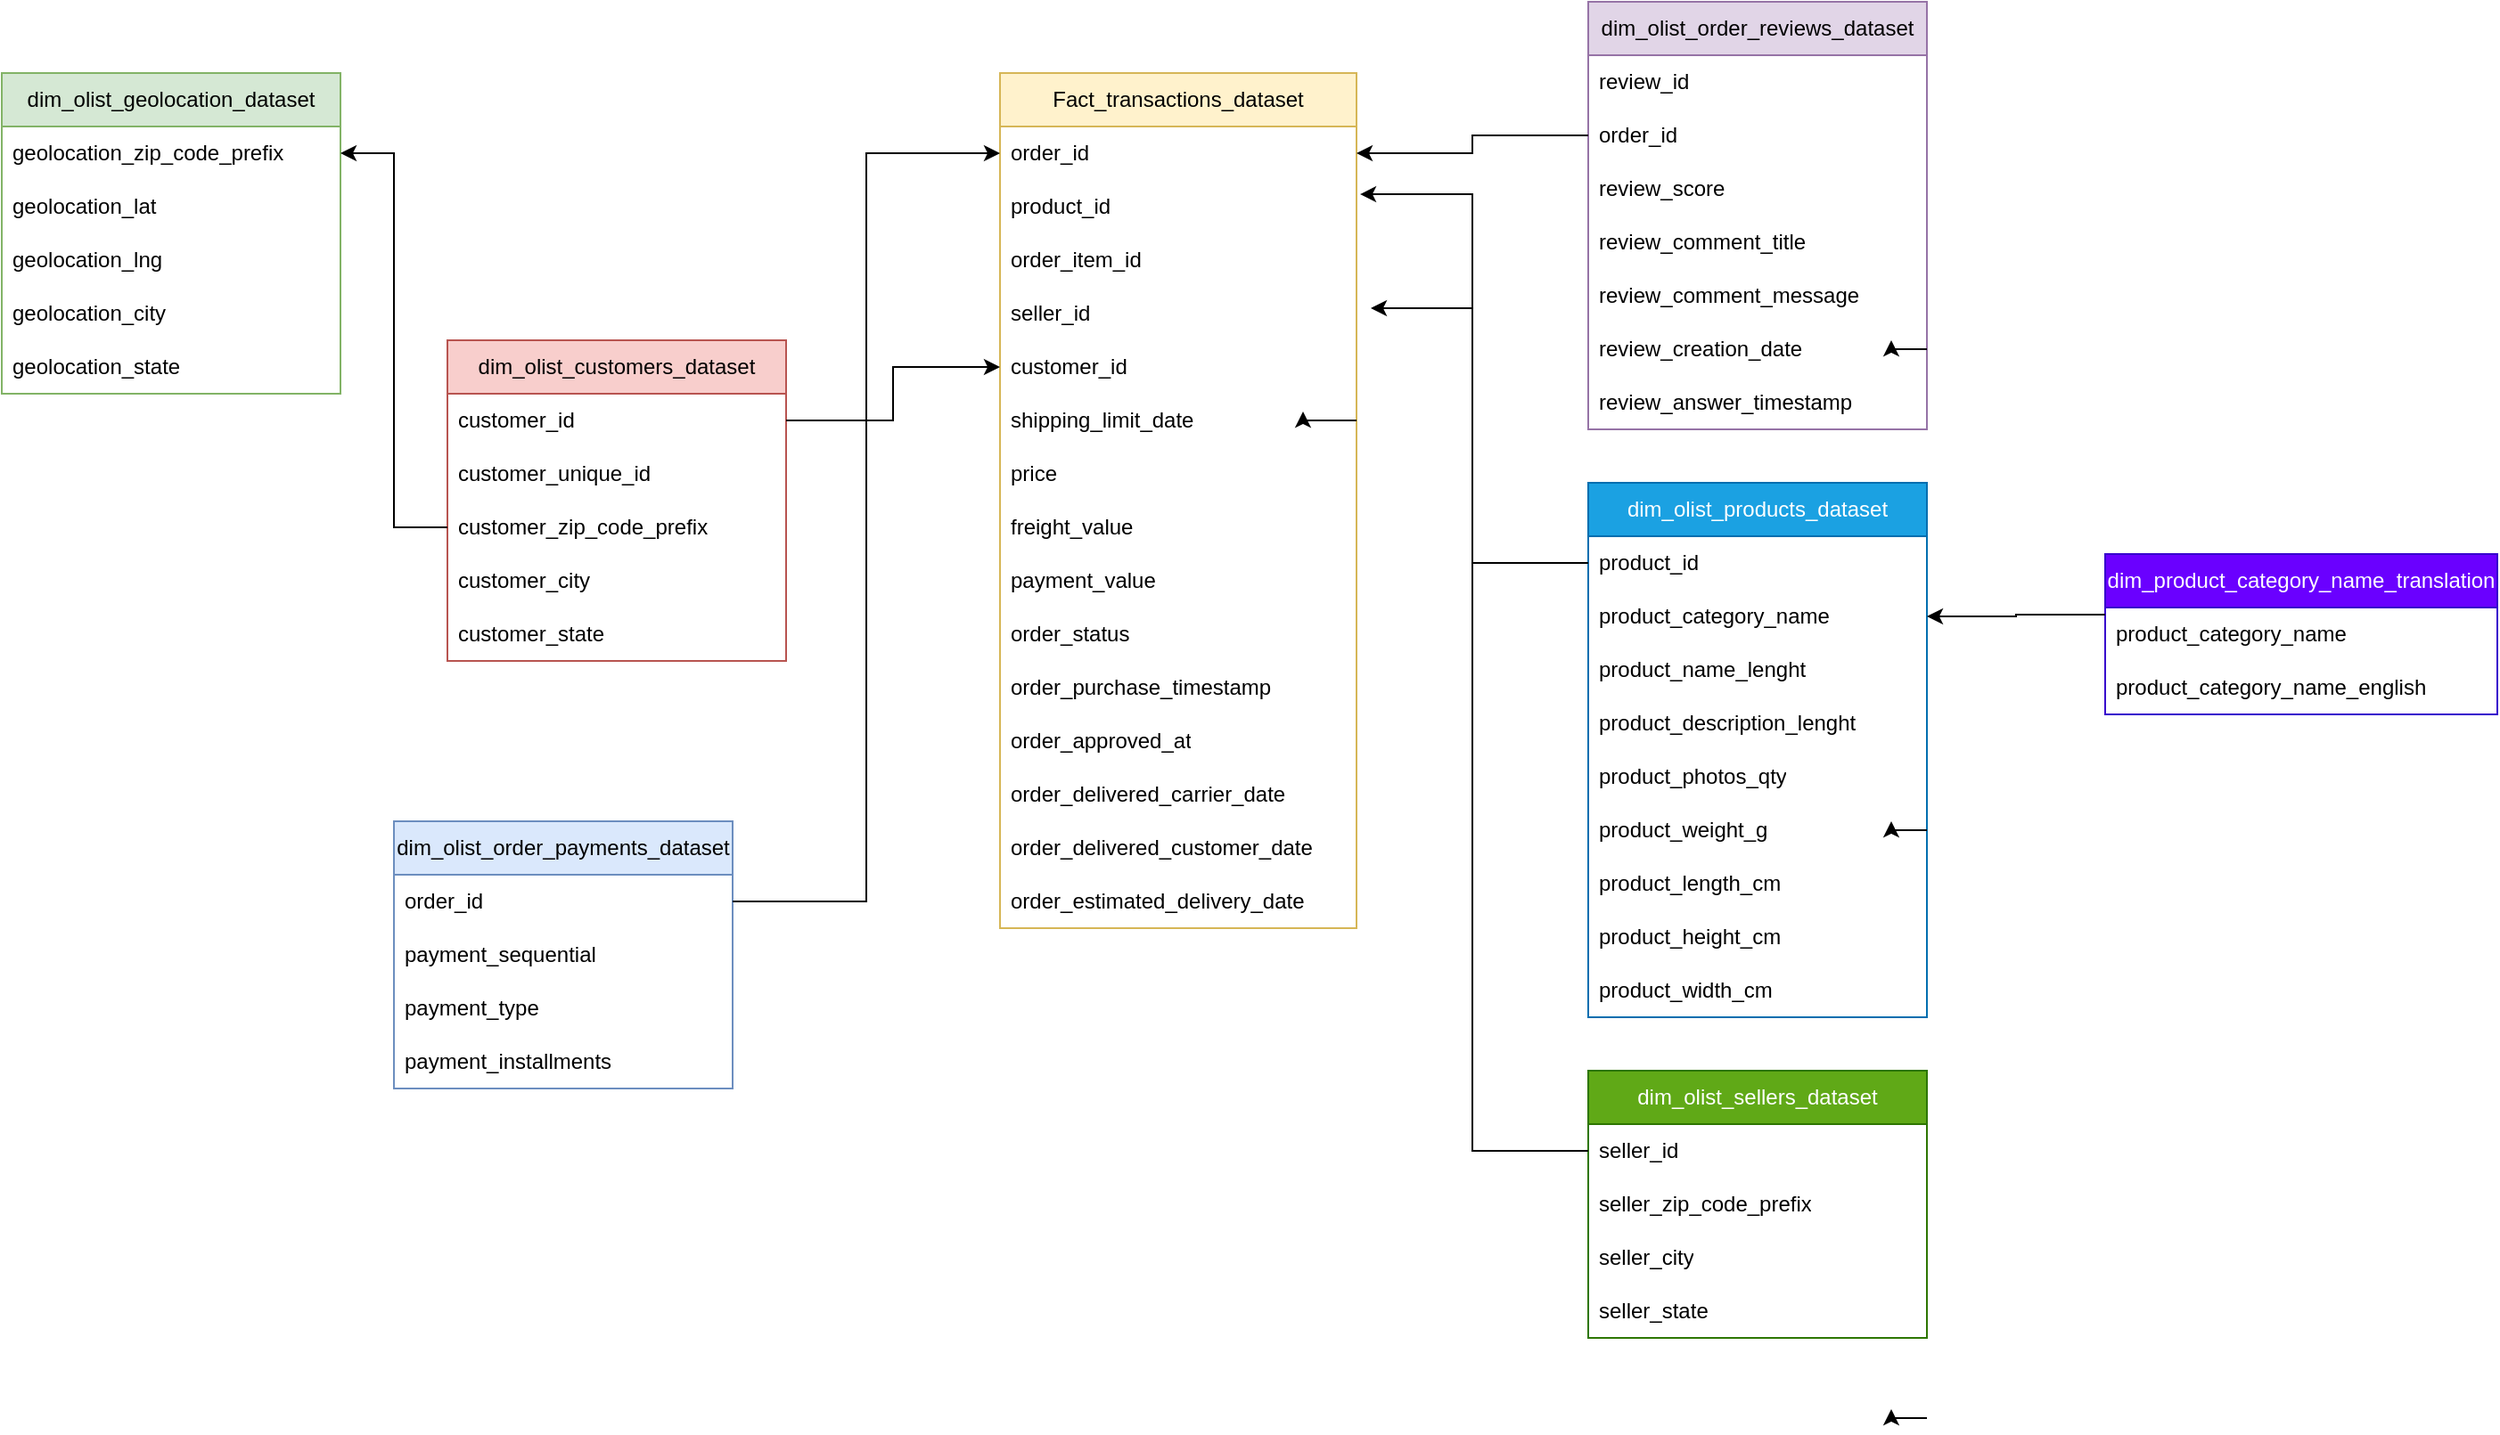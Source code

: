 <mxfile version="26.0.11">
  <diagram name="Page-1" id="9f46799a-70d6-7492-0946-bef42562c5a5">
    <mxGraphModel dx="2534" dy="772" grid="1" gridSize="10" guides="1" tooltips="1" connect="1" arrows="1" fold="1" page="1" pageScale="1" pageWidth="1100" pageHeight="850" background="none" math="0" shadow="0">
      <root>
        <mxCell id="0" />
        <mxCell id="1" parent="0" />
        <mxCell id="GyuDKmuhKBEgZ01W5toG-1" value="Fact_transactions_dataset" style="swimlane;fontStyle=0;childLayout=stackLayout;horizontal=1;startSize=30;horizontalStack=0;resizeParent=1;resizeParentMax=0;resizeLast=0;collapsible=1;marginBottom=0;whiteSpace=wrap;html=1;fillColor=#fff2cc;strokeColor=#d6b656;" vertex="1" parent="1">
          <mxGeometry x="470" y="60" width="200" height="480" as="geometry" />
        </mxCell>
        <mxCell id="GyuDKmuhKBEgZ01W5toG-2" value="order_id" style="text;strokeColor=none;fillColor=none;align=left;verticalAlign=middle;spacingLeft=4;spacingRight=4;overflow=hidden;points=[[0,0.5],[1,0.5]];portConstraint=eastwest;rotatable=0;whiteSpace=wrap;html=1;" vertex="1" parent="GyuDKmuhKBEgZ01W5toG-1">
          <mxGeometry y="30" width="200" height="30" as="geometry" />
        </mxCell>
        <mxCell id="GyuDKmuhKBEgZ01W5toG-3" value="product_id" style="text;strokeColor=none;fillColor=none;align=left;verticalAlign=middle;spacingLeft=4;spacingRight=4;overflow=hidden;points=[[0,0.5],[1,0.5]];portConstraint=eastwest;rotatable=0;whiteSpace=wrap;html=1;" vertex="1" parent="GyuDKmuhKBEgZ01W5toG-1">
          <mxGeometry y="60" width="200" height="30" as="geometry" />
        </mxCell>
        <mxCell id="GyuDKmuhKBEgZ01W5toG-4" value="order_item_id" style="text;strokeColor=none;fillColor=none;align=left;verticalAlign=middle;spacingLeft=4;spacingRight=4;overflow=hidden;points=[[0,0.5],[1,0.5]];portConstraint=eastwest;rotatable=0;whiteSpace=wrap;html=1;" vertex="1" parent="GyuDKmuhKBEgZ01W5toG-1">
          <mxGeometry y="90" width="200" height="30" as="geometry" />
        </mxCell>
        <mxCell id="GyuDKmuhKBEgZ01W5toG-5" value="seller_id" style="text;strokeColor=none;fillColor=none;align=left;verticalAlign=middle;spacingLeft=4;spacingRight=4;overflow=hidden;points=[[0,0.5],[1,0.5]];portConstraint=eastwest;rotatable=0;whiteSpace=wrap;html=1;" vertex="1" parent="GyuDKmuhKBEgZ01W5toG-1">
          <mxGeometry y="120" width="200" height="30" as="geometry" />
        </mxCell>
        <mxCell id="GyuDKmuhKBEgZ01W5toG-6" value="customer_id" style="text;strokeColor=none;fillColor=none;align=left;verticalAlign=middle;spacingLeft=4;spacingRight=4;overflow=hidden;points=[[0,0.5],[1,0.5]];portConstraint=eastwest;rotatable=0;whiteSpace=wrap;html=1;" vertex="1" parent="GyuDKmuhKBEgZ01W5toG-1">
          <mxGeometry y="150" width="200" height="30" as="geometry" />
        </mxCell>
        <mxCell id="GyuDKmuhKBEgZ01W5toG-17" style="edgeStyle=orthogonalEdgeStyle;rounded=0;orthogonalLoop=1;jettySize=auto;html=1;exitX=1;exitY=0.5;exitDx=0;exitDy=0;" edge="1" parent="GyuDKmuhKBEgZ01W5toG-1" source="GyuDKmuhKBEgZ01W5toG-7">
          <mxGeometry relative="1" as="geometry">
            <mxPoint x="170" y="190" as="targetPoint" />
          </mxGeometry>
        </mxCell>
        <mxCell id="GyuDKmuhKBEgZ01W5toG-7" value="shipping_limit_date" style="text;strokeColor=none;fillColor=none;align=left;verticalAlign=middle;spacingLeft=4;spacingRight=4;overflow=hidden;points=[[0,0.5],[1,0.5]];portConstraint=eastwest;rotatable=0;whiteSpace=wrap;html=1;" vertex="1" parent="GyuDKmuhKBEgZ01W5toG-1">
          <mxGeometry y="180" width="200" height="30" as="geometry" />
        </mxCell>
        <mxCell id="GyuDKmuhKBEgZ01W5toG-8" value="price" style="text;strokeColor=none;fillColor=none;align=left;verticalAlign=middle;spacingLeft=4;spacingRight=4;overflow=hidden;points=[[0,0.5],[1,0.5]];portConstraint=eastwest;rotatable=0;whiteSpace=wrap;html=1;" vertex="1" parent="GyuDKmuhKBEgZ01W5toG-1">
          <mxGeometry y="210" width="200" height="30" as="geometry" />
        </mxCell>
        <mxCell id="GyuDKmuhKBEgZ01W5toG-9" value="freight_value" style="text;strokeColor=none;fillColor=none;align=left;verticalAlign=middle;spacingLeft=4;spacingRight=4;overflow=hidden;points=[[0,0.5],[1,0.5]];portConstraint=eastwest;rotatable=0;whiteSpace=wrap;html=1;" vertex="1" parent="GyuDKmuhKBEgZ01W5toG-1">
          <mxGeometry y="240" width="200" height="30" as="geometry" />
        </mxCell>
        <mxCell id="GyuDKmuhKBEgZ01W5toG-10" value="payment_value" style="text;strokeColor=none;fillColor=none;align=left;verticalAlign=middle;spacingLeft=4;spacingRight=4;overflow=hidden;points=[[0,0.5],[1,0.5]];portConstraint=eastwest;rotatable=0;whiteSpace=wrap;html=1;" vertex="1" parent="GyuDKmuhKBEgZ01W5toG-1">
          <mxGeometry y="270" width="200" height="30" as="geometry" />
        </mxCell>
        <mxCell id="GyuDKmuhKBEgZ01W5toG-11" value="order_status" style="text;strokeColor=none;fillColor=none;align=left;verticalAlign=middle;spacingLeft=4;spacingRight=4;overflow=hidden;points=[[0,0.5],[1,0.5]];portConstraint=eastwest;rotatable=0;whiteSpace=wrap;html=1;" vertex="1" parent="GyuDKmuhKBEgZ01W5toG-1">
          <mxGeometry y="300" width="200" height="30" as="geometry" />
        </mxCell>
        <mxCell id="GyuDKmuhKBEgZ01W5toG-12" value="order_purchase_timestamp" style="text;strokeColor=none;fillColor=none;align=left;verticalAlign=middle;spacingLeft=4;spacingRight=4;overflow=hidden;points=[[0,0.5],[1,0.5]];portConstraint=eastwest;rotatable=0;whiteSpace=wrap;html=1;" vertex="1" parent="GyuDKmuhKBEgZ01W5toG-1">
          <mxGeometry y="330" width="200" height="30" as="geometry" />
        </mxCell>
        <mxCell id="GyuDKmuhKBEgZ01W5toG-13" value="order_approved_at" style="text;strokeColor=none;fillColor=none;align=left;verticalAlign=middle;spacingLeft=4;spacingRight=4;overflow=hidden;points=[[0,0.5],[1,0.5]];portConstraint=eastwest;rotatable=0;whiteSpace=wrap;html=1;" vertex="1" parent="GyuDKmuhKBEgZ01W5toG-1">
          <mxGeometry y="360" width="200" height="30" as="geometry" />
        </mxCell>
        <mxCell id="GyuDKmuhKBEgZ01W5toG-14" value="order_delivered_carrier_date" style="text;strokeColor=none;fillColor=none;align=left;verticalAlign=middle;spacingLeft=4;spacingRight=4;overflow=hidden;points=[[0,0.5],[1,0.5]];portConstraint=eastwest;rotatable=0;whiteSpace=wrap;html=1;" vertex="1" parent="GyuDKmuhKBEgZ01W5toG-1">
          <mxGeometry y="390" width="200" height="30" as="geometry" />
        </mxCell>
        <mxCell id="GyuDKmuhKBEgZ01W5toG-15" value="order_delivered_customer_date" style="text;strokeColor=none;fillColor=none;align=left;verticalAlign=middle;spacingLeft=4;spacingRight=4;overflow=hidden;points=[[0,0.5],[1,0.5]];portConstraint=eastwest;rotatable=0;whiteSpace=wrap;html=1;" vertex="1" parent="GyuDKmuhKBEgZ01W5toG-1">
          <mxGeometry y="420" width="200" height="30" as="geometry" />
        </mxCell>
        <mxCell id="GyuDKmuhKBEgZ01W5toG-16" value="order_estimated_delivery_date" style="text;strokeColor=none;fillColor=none;align=left;verticalAlign=middle;spacingLeft=4;spacingRight=4;overflow=hidden;points=[[0,0.5],[1,0.5]];portConstraint=eastwest;rotatable=0;whiteSpace=wrap;html=1;" vertex="1" parent="GyuDKmuhKBEgZ01W5toG-1">
          <mxGeometry y="450" width="200" height="30" as="geometry" />
        </mxCell>
        <mxCell id="GyuDKmuhKBEgZ01W5toG-18" value="dim_olist_customers_dataset" style="swimlane;fontStyle=0;childLayout=stackLayout;horizontal=1;startSize=30;horizontalStack=0;resizeParent=1;resizeParentMax=0;resizeLast=0;collapsible=1;marginBottom=0;whiteSpace=wrap;html=1;fillColor=#f8cecc;strokeColor=#b85450;" vertex="1" parent="1">
          <mxGeometry x="160" y="210" width="190" height="180" as="geometry" />
        </mxCell>
        <mxCell id="GyuDKmuhKBEgZ01W5toG-19" value="customer_id" style="text;strokeColor=none;fillColor=none;align=left;verticalAlign=middle;spacingLeft=4;spacingRight=4;overflow=hidden;points=[[0,0.5],[1,0.5]];portConstraint=eastwest;rotatable=0;whiteSpace=wrap;html=1;" vertex="1" parent="GyuDKmuhKBEgZ01W5toG-18">
          <mxGeometry y="30" width="190" height="30" as="geometry" />
        </mxCell>
        <mxCell id="GyuDKmuhKBEgZ01W5toG-20" value="customer_unique_id" style="text;strokeColor=none;fillColor=none;align=left;verticalAlign=middle;spacingLeft=4;spacingRight=4;overflow=hidden;points=[[0,0.5],[1,0.5]];portConstraint=eastwest;rotatable=0;whiteSpace=wrap;html=1;" vertex="1" parent="GyuDKmuhKBEgZ01W5toG-18">
          <mxGeometry y="60" width="190" height="30" as="geometry" />
        </mxCell>
        <mxCell id="GyuDKmuhKBEgZ01W5toG-21" value="customer_zip_code_prefix" style="text;strokeColor=none;fillColor=none;align=left;verticalAlign=middle;spacingLeft=4;spacingRight=4;overflow=hidden;points=[[0,0.5],[1,0.5]];portConstraint=eastwest;rotatable=0;whiteSpace=wrap;html=1;" vertex="1" parent="GyuDKmuhKBEgZ01W5toG-18">
          <mxGeometry y="90" width="190" height="30" as="geometry" />
        </mxCell>
        <mxCell id="GyuDKmuhKBEgZ01W5toG-22" value="customer_city" style="text;strokeColor=none;fillColor=none;align=left;verticalAlign=middle;spacingLeft=4;spacingRight=4;overflow=hidden;points=[[0,0.5],[1,0.5]];portConstraint=eastwest;rotatable=0;whiteSpace=wrap;html=1;" vertex="1" parent="GyuDKmuhKBEgZ01W5toG-18">
          <mxGeometry y="120" width="190" height="30" as="geometry" />
        </mxCell>
        <mxCell id="GyuDKmuhKBEgZ01W5toG-23" value="customer_state" style="text;strokeColor=none;fillColor=none;align=left;verticalAlign=middle;spacingLeft=4;spacingRight=4;overflow=hidden;points=[[0,0.5],[1,0.5]];portConstraint=eastwest;rotatable=0;whiteSpace=wrap;html=1;" vertex="1" parent="GyuDKmuhKBEgZ01W5toG-18">
          <mxGeometry y="150" width="190" height="30" as="geometry" />
        </mxCell>
        <mxCell id="GyuDKmuhKBEgZ01W5toG-35" value="dim_olist_geolocation_dataset" style="swimlane;fontStyle=0;childLayout=stackLayout;horizontal=1;startSize=30;horizontalStack=0;resizeParent=1;resizeParentMax=0;resizeLast=0;collapsible=1;marginBottom=0;whiteSpace=wrap;html=1;fillColor=#d5e8d4;strokeColor=#82b366;" vertex="1" parent="1">
          <mxGeometry x="-90" y="60" width="190" height="180" as="geometry" />
        </mxCell>
        <mxCell id="GyuDKmuhKBEgZ01W5toG-36" value="geolocation_zip_code_prefix" style="text;strokeColor=none;fillColor=none;align=left;verticalAlign=middle;spacingLeft=4;spacingRight=4;overflow=hidden;points=[[0,0.5],[1,0.5]];portConstraint=eastwest;rotatable=0;whiteSpace=wrap;html=1;" vertex="1" parent="GyuDKmuhKBEgZ01W5toG-35">
          <mxGeometry y="30" width="190" height="30" as="geometry" />
        </mxCell>
        <mxCell id="GyuDKmuhKBEgZ01W5toG-37" value="geolocation_lat" style="text;strokeColor=none;fillColor=none;align=left;verticalAlign=middle;spacingLeft=4;spacingRight=4;overflow=hidden;points=[[0,0.5],[1,0.5]];portConstraint=eastwest;rotatable=0;whiteSpace=wrap;html=1;" vertex="1" parent="GyuDKmuhKBEgZ01W5toG-35">
          <mxGeometry y="60" width="190" height="30" as="geometry" />
        </mxCell>
        <mxCell id="GyuDKmuhKBEgZ01W5toG-38" value="geolocation_lng" style="text;strokeColor=none;fillColor=none;align=left;verticalAlign=middle;spacingLeft=4;spacingRight=4;overflow=hidden;points=[[0,0.5],[1,0.5]];portConstraint=eastwest;rotatable=0;whiteSpace=wrap;html=1;" vertex="1" parent="GyuDKmuhKBEgZ01W5toG-35">
          <mxGeometry y="90" width="190" height="30" as="geometry" />
        </mxCell>
        <mxCell id="GyuDKmuhKBEgZ01W5toG-39" value="geolocation_city" style="text;strokeColor=none;fillColor=none;align=left;verticalAlign=middle;spacingLeft=4;spacingRight=4;overflow=hidden;points=[[0,0.5],[1,0.5]];portConstraint=eastwest;rotatable=0;whiteSpace=wrap;html=1;" vertex="1" parent="GyuDKmuhKBEgZ01W5toG-35">
          <mxGeometry y="120" width="190" height="30" as="geometry" />
        </mxCell>
        <mxCell id="GyuDKmuhKBEgZ01W5toG-40" value="geolocation_state" style="text;strokeColor=none;fillColor=none;align=left;verticalAlign=middle;spacingLeft=4;spacingRight=4;overflow=hidden;points=[[0,0.5],[1,0.5]];portConstraint=eastwest;rotatable=0;whiteSpace=wrap;html=1;" vertex="1" parent="GyuDKmuhKBEgZ01W5toG-35">
          <mxGeometry y="150" width="190" height="30" as="geometry" />
        </mxCell>
        <mxCell id="GyuDKmuhKBEgZ01W5toG-49" value="dim_olist_order_payments_dataset" style="swimlane;fontStyle=0;childLayout=stackLayout;horizontal=1;startSize=30;horizontalStack=0;resizeParent=1;resizeParentMax=0;resizeLast=0;collapsible=1;marginBottom=0;whiteSpace=wrap;html=1;fillColor=#dae8fc;strokeColor=#6c8ebf;" vertex="1" parent="1">
          <mxGeometry x="130" y="480" width="190" height="150" as="geometry" />
        </mxCell>
        <mxCell id="GyuDKmuhKBEgZ01W5toG-50" value="order_id" style="text;strokeColor=none;fillColor=none;align=left;verticalAlign=middle;spacingLeft=4;spacingRight=4;overflow=hidden;points=[[0,0.5],[1,0.5]];portConstraint=eastwest;rotatable=0;whiteSpace=wrap;html=1;" vertex="1" parent="GyuDKmuhKBEgZ01W5toG-49">
          <mxGeometry y="30" width="190" height="30" as="geometry" />
        </mxCell>
        <mxCell id="GyuDKmuhKBEgZ01W5toG-51" value="payment_sequential" style="text;strokeColor=none;fillColor=none;align=left;verticalAlign=middle;spacingLeft=4;spacingRight=4;overflow=hidden;points=[[0,0.5],[1,0.5]];portConstraint=eastwest;rotatable=0;whiteSpace=wrap;html=1;" vertex="1" parent="GyuDKmuhKBEgZ01W5toG-49">
          <mxGeometry y="60" width="190" height="30" as="geometry" />
        </mxCell>
        <mxCell id="GyuDKmuhKBEgZ01W5toG-52" value="payment_type" style="text;strokeColor=none;fillColor=none;align=left;verticalAlign=middle;spacingLeft=4;spacingRight=4;overflow=hidden;points=[[0,0.5],[1,0.5]];portConstraint=eastwest;rotatable=0;whiteSpace=wrap;html=1;" vertex="1" parent="GyuDKmuhKBEgZ01W5toG-49">
          <mxGeometry y="90" width="190" height="30" as="geometry" />
        </mxCell>
        <mxCell id="GyuDKmuhKBEgZ01W5toG-53" value="payment_installments" style="text;strokeColor=none;fillColor=none;align=left;verticalAlign=middle;spacingLeft=4;spacingRight=4;overflow=hidden;points=[[0,0.5],[1,0.5]];portConstraint=eastwest;rotatable=0;whiteSpace=wrap;html=1;" vertex="1" parent="GyuDKmuhKBEgZ01W5toG-49">
          <mxGeometry y="120" width="190" height="30" as="geometry" />
        </mxCell>
        <mxCell id="GyuDKmuhKBEgZ01W5toG-63" value="dim_olist_order_reviews_dataset" style="swimlane;fontStyle=0;childLayout=stackLayout;horizontal=1;startSize=30;horizontalStack=0;resizeParent=1;resizeParentMax=0;resizeLast=0;collapsible=1;marginBottom=0;whiteSpace=wrap;html=1;fillColor=#e1d5e7;strokeColor=#9673a6;" vertex="1" parent="1">
          <mxGeometry x="800" y="20" width="190" height="240" as="geometry" />
        </mxCell>
        <mxCell id="GyuDKmuhKBEgZ01W5toG-64" value="review_id" style="text;strokeColor=none;fillColor=none;align=left;verticalAlign=middle;spacingLeft=4;spacingRight=4;overflow=hidden;points=[[0,0.5],[1,0.5]];portConstraint=eastwest;rotatable=0;whiteSpace=wrap;html=1;" vertex="1" parent="GyuDKmuhKBEgZ01W5toG-63">
          <mxGeometry y="30" width="190" height="30" as="geometry" />
        </mxCell>
        <mxCell id="GyuDKmuhKBEgZ01W5toG-65" value="order_id" style="text;strokeColor=none;fillColor=none;align=left;verticalAlign=middle;spacingLeft=4;spacingRight=4;overflow=hidden;points=[[0,0.5],[1,0.5]];portConstraint=eastwest;rotatable=0;whiteSpace=wrap;html=1;" vertex="1" parent="GyuDKmuhKBEgZ01W5toG-63">
          <mxGeometry y="60" width="190" height="30" as="geometry" />
        </mxCell>
        <mxCell id="GyuDKmuhKBEgZ01W5toG-66" value="review_score" style="text;strokeColor=none;fillColor=none;align=left;verticalAlign=middle;spacingLeft=4;spacingRight=4;overflow=hidden;points=[[0,0.5],[1,0.5]];portConstraint=eastwest;rotatable=0;whiteSpace=wrap;html=1;" vertex="1" parent="GyuDKmuhKBEgZ01W5toG-63">
          <mxGeometry y="90" width="190" height="30" as="geometry" />
        </mxCell>
        <mxCell id="GyuDKmuhKBEgZ01W5toG-67" value="review_comment_title" style="text;strokeColor=none;fillColor=none;align=left;verticalAlign=middle;spacingLeft=4;spacingRight=4;overflow=hidden;points=[[0,0.5],[1,0.5]];portConstraint=eastwest;rotatable=0;whiteSpace=wrap;html=1;" vertex="1" parent="GyuDKmuhKBEgZ01W5toG-63">
          <mxGeometry y="120" width="190" height="30" as="geometry" />
        </mxCell>
        <mxCell id="GyuDKmuhKBEgZ01W5toG-68" value="review_comment_message" style="text;strokeColor=none;fillColor=none;align=left;verticalAlign=middle;spacingLeft=4;spacingRight=4;overflow=hidden;points=[[0,0.5],[1,0.5]];portConstraint=eastwest;rotatable=0;whiteSpace=wrap;html=1;" vertex="1" parent="GyuDKmuhKBEgZ01W5toG-63">
          <mxGeometry y="150" width="190" height="30" as="geometry" />
        </mxCell>
        <mxCell id="GyuDKmuhKBEgZ01W5toG-69" style="edgeStyle=orthogonalEdgeStyle;rounded=0;orthogonalLoop=1;jettySize=auto;html=1;exitX=1;exitY=0.5;exitDx=0;exitDy=0;" edge="1" parent="GyuDKmuhKBEgZ01W5toG-63">
          <mxGeometry relative="1" as="geometry">
            <mxPoint x="170" y="190" as="targetPoint" />
            <mxPoint x="190" y="195" as="sourcePoint" />
          </mxGeometry>
        </mxCell>
        <mxCell id="GyuDKmuhKBEgZ01W5toG-70" value="review_creation_date" style="text;strokeColor=none;fillColor=none;align=left;verticalAlign=middle;spacingLeft=4;spacingRight=4;overflow=hidden;points=[[0,0.5],[1,0.5]];portConstraint=eastwest;rotatable=0;whiteSpace=wrap;html=1;" vertex="1" parent="GyuDKmuhKBEgZ01W5toG-63">
          <mxGeometry y="180" width="190" height="30" as="geometry" />
        </mxCell>
        <mxCell id="GyuDKmuhKBEgZ01W5toG-71" value="review_answer_timestamp" style="text;strokeColor=none;fillColor=none;align=left;verticalAlign=middle;spacingLeft=4;spacingRight=4;overflow=hidden;points=[[0,0.5],[1,0.5]];portConstraint=eastwest;rotatable=0;whiteSpace=wrap;html=1;" vertex="1" parent="GyuDKmuhKBEgZ01W5toG-63">
          <mxGeometry y="210" width="190" height="30" as="geometry" />
        </mxCell>
        <mxCell id="GyuDKmuhKBEgZ01W5toG-72" value="dim_olist_products_dataset" style="swimlane;fontStyle=0;childLayout=stackLayout;horizontal=1;startSize=30;horizontalStack=0;resizeParent=1;resizeParentMax=0;resizeLast=0;collapsible=1;marginBottom=0;whiteSpace=wrap;html=1;fillColor=#1ba1e2;fontColor=#ffffff;strokeColor=#006EAF;" vertex="1" parent="1">
          <mxGeometry x="800" y="290" width="190" height="300" as="geometry" />
        </mxCell>
        <mxCell id="GyuDKmuhKBEgZ01W5toG-73" value="product_id" style="text;strokeColor=none;fillColor=none;align=left;verticalAlign=middle;spacingLeft=4;spacingRight=4;overflow=hidden;points=[[0,0.5],[1,0.5]];portConstraint=eastwest;rotatable=0;whiteSpace=wrap;html=1;" vertex="1" parent="GyuDKmuhKBEgZ01W5toG-72">
          <mxGeometry y="30" width="190" height="30" as="geometry" />
        </mxCell>
        <mxCell id="GyuDKmuhKBEgZ01W5toG-74" value="product_category_name" style="text;strokeColor=none;fillColor=none;align=left;verticalAlign=middle;spacingLeft=4;spacingRight=4;overflow=hidden;points=[[0,0.5],[1,0.5]];portConstraint=eastwest;rotatable=0;whiteSpace=wrap;html=1;" vertex="1" parent="GyuDKmuhKBEgZ01W5toG-72">
          <mxGeometry y="60" width="190" height="30" as="geometry" />
        </mxCell>
        <mxCell id="GyuDKmuhKBEgZ01W5toG-75" value="product_name_lenght" style="text;strokeColor=none;fillColor=none;align=left;verticalAlign=middle;spacingLeft=4;spacingRight=4;overflow=hidden;points=[[0,0.5],[1,0.5]];portConstraint=eastwest;rotatable=0;whiteSpace=wrap;html=1;" vertex="1" parent="GyuDKmuhKBEgZ01W5toG-72">
          <mxGeometry y="90" width="190" height="30" as="geometry" />
        </mxCell>
        <mxCell id="GyuDKmuhKBEgZ01W5toG-76" value="product_description_lenght" style="text;strokeColor=none;fillColor=none;align=left;verticalAlign=middle;spacingLeft=4;spacingRight=4;overflow=hidden;points=[[0,0.5],[1,0.5]];portConstraint=eastwest;rotatable=0;whiteSpace=wrap;html=1;" vertex="1" parent="GyuDKmuhKBEgZ01W5toG-72">
          <mxGeometry y="120" width="190" height="30" as="geometry" />
        </mxCell>
        <mxCell id="GyuDKmuhKBEgZ01W5toG-77" value="product_photos_qty" style="text;strokeColor=none;fillColor=none;align=left;verticalAlign=middle;spacingLeft=4;spacingRight=4;overflow=hidden;points=[[0,0.5],[1,0.5]];portConstraint=eastwest;rotatable=0;whiteSpace=wrap;html=1;" vertex="1" parent="GyuDKmuhKBEgZ01W5toG-72">
          <mxGeometry y="150" width="190" height="30" as="geometry" />
        </mxCell>
        <mxCell id="GyuDKmuhKBEgZ01W5toG-78" style="edgeStyle=orthogonalEdgeStyle;rounded=0;orthogonalLoop=1;jettySize=auto;html=1;exitX=1;exitY=0.5;exitDx=0;exitDy=0;" edge="1" parent="GyuDKmuhKBEgZ01W5toG-72">
          <mxGeometry relative="1" as="geometry">
            <mxPoint x="170" y="190" as="targetPoint" />
            <mxPoint x="190" y="195" as="sourcePoint" />
          </mxGeometry>
        </mxCell>
        <mxCell id="GyuDKmuhKBEgZ01W5toG-79" value="product_weight_g" style="text;strokeColor=none;fillColor=none;align=left;verticalAlign=middle;spacingLeft=4;spacingRight=4;overflow=hidden;points=[[0,0.5],[1,0.5]];portConstraint=eastwest;rotatable=0;whiteSpace=wrap;html=1;" vertex="1" parent="GyuDKmuhKBEgZ01W5toG-72">
          <mxGeometry y="180" width="190" height="30" as="geometry" />
        </mxCell>
        <mxCell id="GyuDKmuhKBEgZ01W5toG-80" value="product_length_cm" style="text;strokeColor=none;fillColor=none;align=left;verticalAlign=middle;spacingLeft=4;spacingRight=4;overflow=hidden;points=[[0,0.5],[1,0.5]];portConstraint=eastwest;rotatable=0;whiteSpace=wrap;html=1;" vertex="1" parent="GyuDKmuhKBEgZ01W5toG-72">
          <mxGeometry y="210" width="190" height="30" as="geometry" />
        </mxCell>
        <mxCell id="GyuDKmuhKBEgZ01W5toG-81" value="product_height_cm" style="text;strokeColor=none;fillColor=none;align=left;verticalAlign=middle;spacingLeft=4;spacingRight=4;overflow=hidden;points=[[0,0.5],[1,0.5]];portConstraint=eastwest;rotatable=0;whiteSpace=wrap;html=1;" vertex="1" parent="GyuDKmuhKBEgZ01W5toG-72">
          <mxGeometry y="240" width="190" height="30" as="geometry" />
        </mxCell>
        <mxCell id="GyuDKmuhKBEgZ01W5toG-82" value="product_width_cm" style="text;strokeColor=none;fillColor=none;align=left;verticalAlign=middle;spacingLeft=4;spacingRight=4;overflow=hidden;points=[[0,0.5],[1,0.5]];portConstraint=eastwest;rotatable=0;whiteSpace=wrap;html=1;" vertex="1" parent="GyuDKmuhKBEgZ01W5toG-72">
          <mxGeometry y="270" width="190" height="30" as="geometry" />
        </mxCell>
        <mxCell id="GyuDKmuhKBEgZ01W5toG-83" value="dim_olist_sellers_dataset" style="swimlane;fontStyle=0;childLayout=stackLayout;horizontal=1;startSize=30;horizontalStack=0;resizeParent=1;resizeParentMax=0;resizeLast=0;collapsible=1;marginBottom=0;whiteSpace=wrap;html=1;fillColor=#60a917;fontColor=#ffffff;strokeColor=#2D7600;" vertex="1" parent="1">
          <mxGeometry x="800" y="620" width="190" height="150" as="geometry" />
        </mxCell>
        <mxCell id="GyuDKmuhKBEgZ01W5toG-84" value="seller_id" style="text;strokeColor=none;fillColor=none;align=left;verticalAlign=middle;spacingLeft=4;spacingRight=4;overflow=hidden;points=[[0,0.5],[1,0.5]];portConstraint=eastwest;rotatable=0;whiteSpace=wrap;html=1;" vertex="1" parent="GyuDKmuhKBEgZ01W5toG-83">
          <mxGeometry y="30" width="190" height="30" as="geometry" />
        </mxCell>
        <mxCell id="GyuDKmuhKBEgZ01W5toG-85" value="seller_zip_code_prefix" style="text;strokeColor=none;fillColor=none;align=left;verticalAlign=middle;spacingLeft=4;spacingRight=4;overflow=hidden;points=[[0,0.5],[1,0.5]];portConstraint=eastwest;rotatable=0;whiteSpace=wrap;html=1;" vertex="1" parent="GyuDKmuhKBEgZ01W5toG-83">
          <mxGeometry y="60" width="190" height="30" as="geometry" />
        </mxCell>
        <mxCell id="GyuDKmuhKBEgZ01W5toG-86" value="seller_city" style="text;strokeColor=none;fillColor=none;align=left;verticalAlign=middle;spacingLeft=4;spacingRight=4;overflow=hidden;points=[[0,0.5],[1,0.5]];portConstraint=eastwest;rotatable=0;whiteSpace=wrap;html=1;" vertex="1" parent="GyuDKmuhKBEgZ01W5toG-83">
          <mxGeometry y="90" width="190" height="30" as="geometry" />
        </mxCell>
        <mxCell id="GyuDKmuhKBEgZ01W5toG-87" value="seller_state" style="text;strokeColor=none;fillColor=none;align=left;verticalAlign=middle;spacingLeft=4;spacingRight=4;overflow=hidden;points=[[0,0.5],[1,0.5]];portConstraint=eastwest;rotatable=0;whiteSpace=wrap;html=1;" vertex="1" parent="GyuDKmuhKBEgZ01W5toG-83">
          <mxGeometry y="120" width="190" height="30" as="geometry" />
        </mxCell>
        <mxCell id="GyuDKmuhKBEgZ01W5toG-89" style="edgeStyle=orthogonalEdgeStyle;rounded=0;orthogonalLoop=1;jettySize=auto;html=1;exitX=1;exitY=0.5;exitDx=0;exitDy=0;" edge="1" parent="GyuDKmuhKBEgZ01W5toG-83">
          <mxGeometry relative="1" as="geometry">
            <mxPoint x="170" y="190" as="targetPoint" />
            <mxPoint x="190" y="195" as="sourcePoint" />
          </mxGeometry>
        </mxCell>
        <mxCell id="GyuDKmuhKBEgZ01W5toG-92" value="dim_product_category_name_translation" style="swimlane;fontStyle=0;childLayout=stackLayout;horizontal=1;startSize=30;horizontalStack=0;resizeParent=1;resizeParentMax=0;resizeLast=0;collapsible=1;marginBottom=0;whiteSpace=wrap;html=1;fillColor=#6a00ff;fontColor=#ffffff;strokeColor=#3700CC;" vertex="1" parent="1">
          <mxGeometry x="1090" y="330" width="220" height="90" as="geometry" />
        </mxCell>
        <mxCell id="GyuDKmuhKBEgZ01W5toG-93" value="product_category_name" style="text;strokeColor=none;fillColor=none;align=left;verticalAlign=middle;spacingLeft=4;spacingRight=4;overflow=hidden;points=[[0,0.5],[1,0.5]];portConstraint=eastwest;rotatable=0;whiteSpace=wrap;html=1;" vertex="1" parent="GyuDKmuhKBEgZ01W5toG-92">
          <mxGeometry y="30" width="220" height="30" as="geometry" />
        </mxCell>
        <mxCell id="GyuDKmuhKBEgZ01W5toG-94" value="product_category_name_english" style="text;strokeColor=none;fillColor=none;align=left;verticalAlign=middle;spacingLeft=4;spacingRight=4;overflow=hidden;points=[[0,0.5],[1,0.5]];portConstraint=eastwest;rotatable=0;whiteSpace=wrap;html=1;" vertex="1" parent="GyuDKmuhKBEgZ01W5toG-92">
          <mxGeometry y="60" width="220" height="30" as="geometry" />
        </mxCell>
        <mxCell id="GyuDKmuhKBEgZ01W5toG-55" style="edgeStyle=orthogonalEdgeStyle;rounded=0;orthogonalLoop=1;jettySize=auto;html=1;exitX=1;exitY=0.5;exitDx=0;exitDy=0;" edge="1" parent="1" source="GyuDKmuhKBEgZ01W5toG-50" target="GyuDKmuhKBEgZ01W5toG-2">
          <mxGeometry relative="1" as="geometry">
            <mxPoint x="300" y="670" as="targetPoint" />
            <mxPoint x="320" y="675" as="sourcePoint" />
          </mxGeometry>
        </mxCell>
        <mxCell id="GyuDKmuhKBEgZ01W5toG-24" style="edgeStyle=orthogonalEdgeStyle;rounded=0;orthogonalLoop=1;jettySize=auto;html=1;exitX=1;exitY=0.5;exitDx=0;exitDy=0;entryX=0;entryY=0.5;entryDx=0;entryDy=0;" edge="1" parent="1" source="GyuDKmuhKBEgZ01W5toG-19" target="GyuDKmuhKBEgZ01W5toG-6">
          <mxGeometry relative="1" as="geometry">
            <mxPoint x="300" y="220" as="targetPoint" />
            <mxPoint x="320" y="225" as="sourcePoint" />
          </mxGeometry>
        </mxCell>
        <mxCell id="GyuDKmuhKBEgZ01W5toG-41" style="edgeStyle=orthogonalEdgeStyle;rounded=0;orthogonalLoop=1;jettySize=auto;html=1;exitX=0;exitY=0.133;exitDx=0;exitDy=0;exitPerimeter=0;entryX=1;entryY=0.5;entryDx=0;entryDy=0;" edge="1" parent="1" source="GyuDKmuhKBEgZ01W5toG-93" target="GyuDKmuhKBEgZ01W5toG-74">
          <mxGeometry relative="1" as="geometry">
            <mxPoint x="300" y="430" as="targetPoint" />
            <mxPoint x="320" y="435" as="sourcePoint" />
          </mxGeometry>
        </mxCell>
        <mxCell id="GyuDKmuhKBEgZ01W5toG-98" style="edgeStyle=orthogonalEdgeStyle;rounded=0;orthogonalLoop=1;jettySize=auto;html=1;exitX=0;exitY=0.5;exitDx=0;exitDy=0;entryX=1.04;entryY=0.4;entryDx=0;entryDy=0;entryPerimeter=0;" edge="1" parent="1" source="GyuDKmuhKBEgZ01W5toG-84" target="GyuDKmuhKBEgZ01W5toG-5">
          <mxGeometry relative="1" as="geometry">
            <mxPoint x="1270" y="530" as="targetPoint" />
            <mxPoint x="1290" y="535" as="sourcePoint" />
          </mxGeometry>
        </mxCell>
        <mxCell id="GyuDKmuhKBEgZ01W5toG-97" style="edgeStyle=orthogonalEdgeStyle;rounded=0;orthogonalLoop=1;jettySize=auto;html=1;exitX=0;exitY=0.5;exitDx=0;exitDy=0;entryX=1;entryY=0.5;entryDx=0;entryDy=0;" edge="1" parent="1" source="GyuDKmuhKBEgZ01W5toG-21" target="GyuDKmuhKBEgZ01W5toG-36">
          <mxGeometry relative="1" as="geometry">
            <mxPoint x="1260" y="520" as="targetPoint" />
            <mxPoint x="1280" y="525" as="sourcePoint" />
          </mxGeometry>
        </mxCell>
        <mxCell id="GyuDKmuhKBEgZ01W5toG-99" style="edgeStyle=orthogonalEdgeStyle;rounded=0;orthogonalLoop=1;jettySize=auto;html=1;entryX=1;entryY=0.5;entryDx=0;entryDy=0;" edge="1" parent="1" source="GyuDKmuhKBEgZ01W5toG-65" target="GyuDKmuhKBEgZ01W5toG-2">
          <mxGeometry relative="1" as="geometry">
            <mxPoint x="480" y="115" as="targetPoint" />
            <mxPoint x="330" y="535" as="sourcePoint" />
          </mxGeometry>
        </mxCell>
        <mxCell id="GyuDKmuhKBEgZ01W5toG-100" style="edgeStyle=orthogonalEdgeStyle;rounded=0;orthogonalLoop=1;jettySize=auto;html=1;exitX=0;exitY=0.5;exitDx=0;exitDy=0;entryX=1.01;entryY=0.267;entryDx=0;entryDy=0;entryPerimeter=0;" edge="1" parent="1" source="GyuDKmuhKBEgZ01W5toG-73" target="GyuDKmuhKBEgZ01W5toG-3">
          <mxGeometry relative="1" as="geometry">
            <mxPoint x="688" y="202" as="targetPoint" />
            <mxPoint x="810" y="675" as="sourcePoint" />
          </mxGeometry>
        </mxCell>
      </root>
    </mxGraphModel>
  </diagram>
</mxfile>
